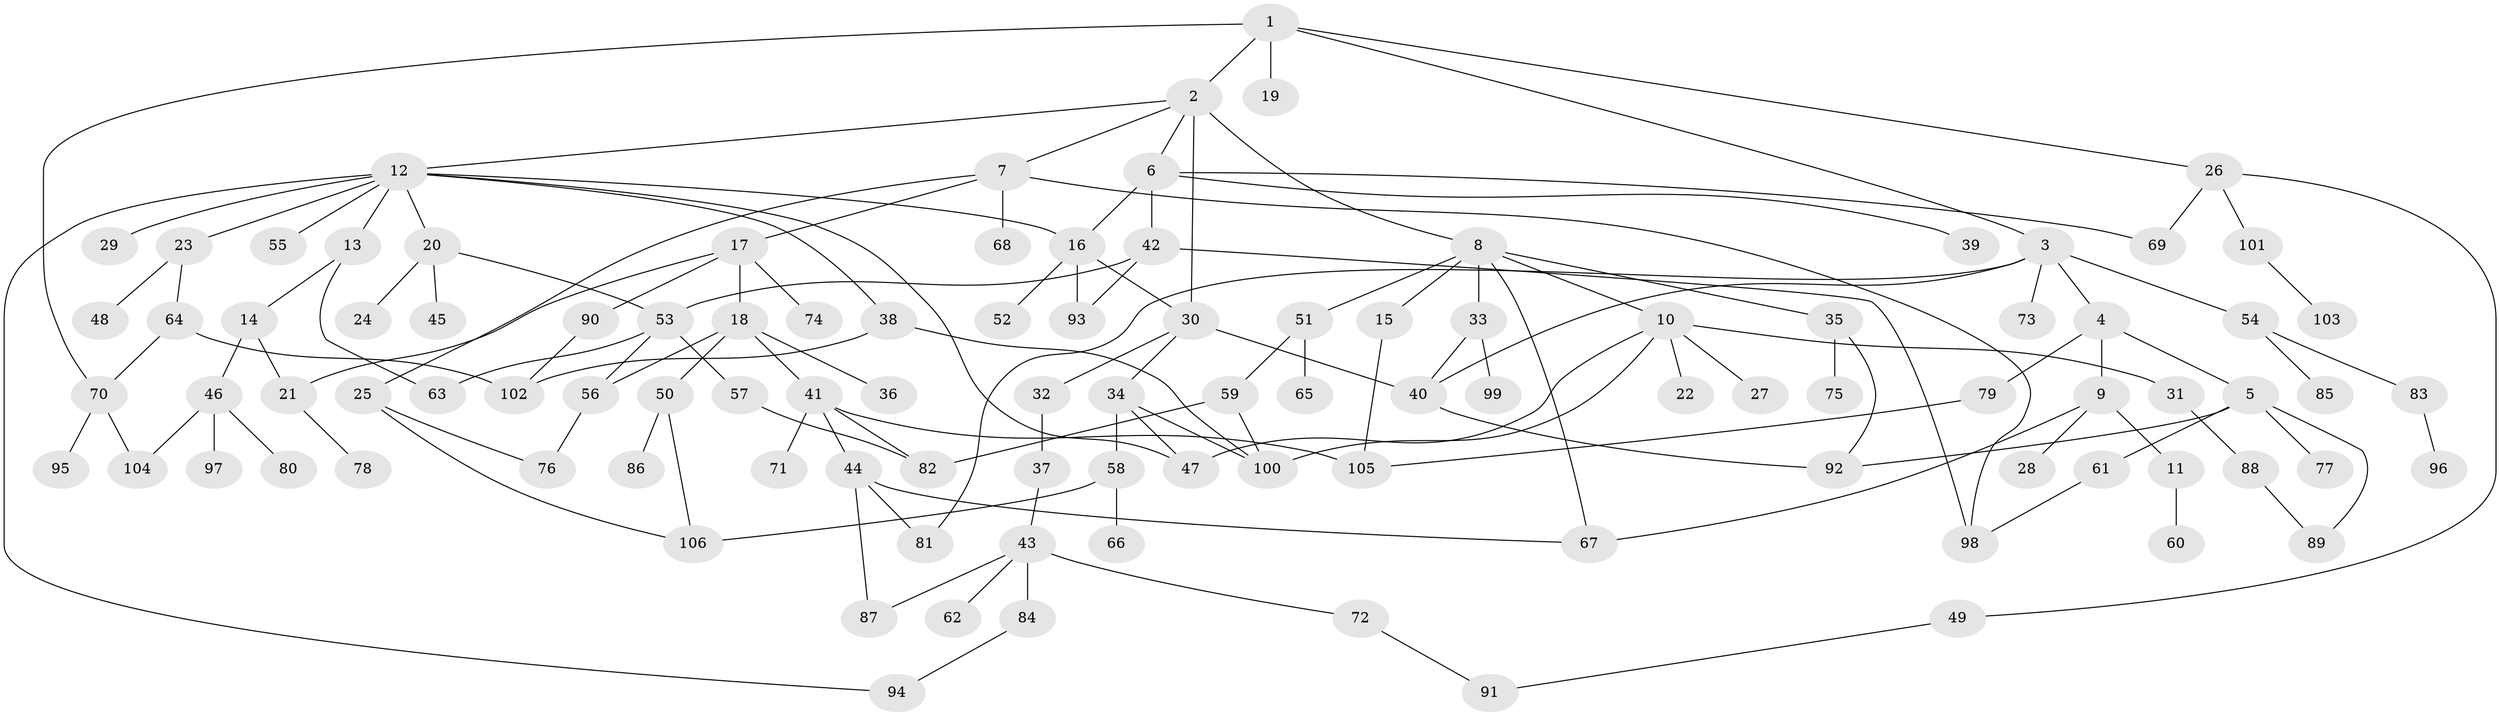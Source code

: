 // coarse degree distribution, {4: 0.13333333333333333, 9: 0.013333333333333334, 5: 0.09333333333333334, 6: 0.08, 7: 0.013333333333333334, 8: 0.013333333333333334, 2: 0.2, 10: 0.013333333333333334, 3: 0.09333333333333334, 1: 0.3466666666666667}
// Generated by graph-tools (version 1.1) at 2025/51/02/27/25 19:51:40]
// undirected, 106 vertices, 142 edges
graph export_dot {
graph [start="1"]
  node [color=gray90,style=filled];
  1;
  2;
  3;
  4;
  5;
  6;
  7;
  8;
  9;
  10;
  11;
  12;
  13;
  14;
  15;
  16;
  17;
  18;
  19;
  20;
  21;
  22;
  23;
  24;
  25;
  26;
  27;
  28;
  29;
  30;
  31;
  32;
  33;
  34;
  35;
  36;
  37;
  38;
  39;
  40;
  41;
  42;
  43;
  44;
  45;
  46;
  47;
  48;
  49;
  50;
  51;
  52;
  53;
  54;
  55;
  56;
  57;
  58;
  59;
  60;
  61;
  62;
  63;
  64;
  65;
  66;
  67;
  68;
  69;
  70;
  71;
  72;
  73;
  74;
  75;
  76;
  77;
  78;
  79;
  80;
  81;
  82;
  83;
  84;
  85;
  86;
  87;
  88;
  89;
  90;
  91;
  92;
  93;
  94;
  95;
  96;
  97;
  98;
  99;
  100;
  101;
  102;
  103;
  104;
  105;
  106;
  1 -- 2;
  1 -- 3;
  1 -- 19;
  1 -- 26;
  1 -- 70;
  2 -- 6;
  2 -- 7;
  2 -- 8;
  2 -- 12;
  2 -- 30;
  3 -- 4;
  3 -- 40;
  3 -- 54;
  3 -- 73;
  3 -- 81;
  4 -- 5;
  4 -- 9;
  4 -- 79;
  5 -- 61;
  5 -- 77;
  5 -- 89;
  5 -- 92;
  6 -- 39;
  6 -- 42;
  6 -- 69;
  6 -- 16;
  7 -- 17;
  7 -- 25;
  7 -- 68;
  7 -- 98;
  8 -- 10;
  8 -- 15;
  8 -- 33;
  8 -- 35;
  8 -- 51;
  8 -- 67;
  9 -- 11;
  9 -- 28;
  9 -- 67;
  10 -- 22;
  10 -- 27;
  10 -- 31;
  10 -- 47;
  10 -- 100;
  11 -- 60;
  12 -- 13;
  12 -- 16;
  12 -- 20;
  12 -- 23;
  12 -- 29;
  12 -- 38;
  12 -- 55;
  12 -- 94;
  12 -- 47;
  13 -- 14;
  13 -- 63;
  14 -- 21;
  14 -- 46;
  15 -- 105;
  16 -- 30;
  16 -- 52;
  16 -- 93;
  17 -- 18;
  17 -- 74;
  17 -- 90;
  17 -- 21;
  18 -- 36;
  18 -- 41;
  18 -- 50;
  18 -- 56;
  20 -- 24;
  20 -- 45;
  20 -- 53;
  21 -- 78;
  23 -- 48;
  23 -- 64;
  25 -- 76;
  25 -- 106;
  26 -- 49;
  26 -- 69;
  26 -- 101;
  30 -- 32;
  30 -- 34;
  30 -- 40;
  31 -- 88;
  32 -- 37;
  33 -- 99;
  33 -- 40;
  34 -- 47;
  34 -- 58;
  34 -- 100;
  35 -- 75;
  35 -- 92;
  37 -- 43;
  38 -- 100;
  38 -- 102;
  40 -- 92;
  41 -- 44;
  41 -- 71;
  41 -- 105;
  41 -- 82;
  42 -- 93;
  42 -- 98;
  42 -- 53;
  43 -- 62;
  43 -- 72;
  43 -- 84;
  43 -- 87;
  44 -- 87;
  44 -- 67;
  44 -- 81;
  46 -- 80;
  46 -- 97;
  46 -- 104;
  49 -- 91;
  50 -- 86;
  50 -- 106;
  51 -- 59;
  51 -- 65;
  53 -- 56;
  53 -- 57;
  53 -- 63;
  54 -- 83;
  54 -- 85;
  56 -- 76;
  57 -- 82;
  58 -- 66;
  58 -- 106;
  59 -- 100;
  59 -- 82;
  61 -- 98;
  64 -- 70;
  64 -- 102;
  70 -- 95;
  70 -- 104;
  72 -- 91;
  79 -- 105;
  83 -- 96;
  84 -- 94;
  88 -- 89;
  90 -- 102;
  101 -- 103;
}
